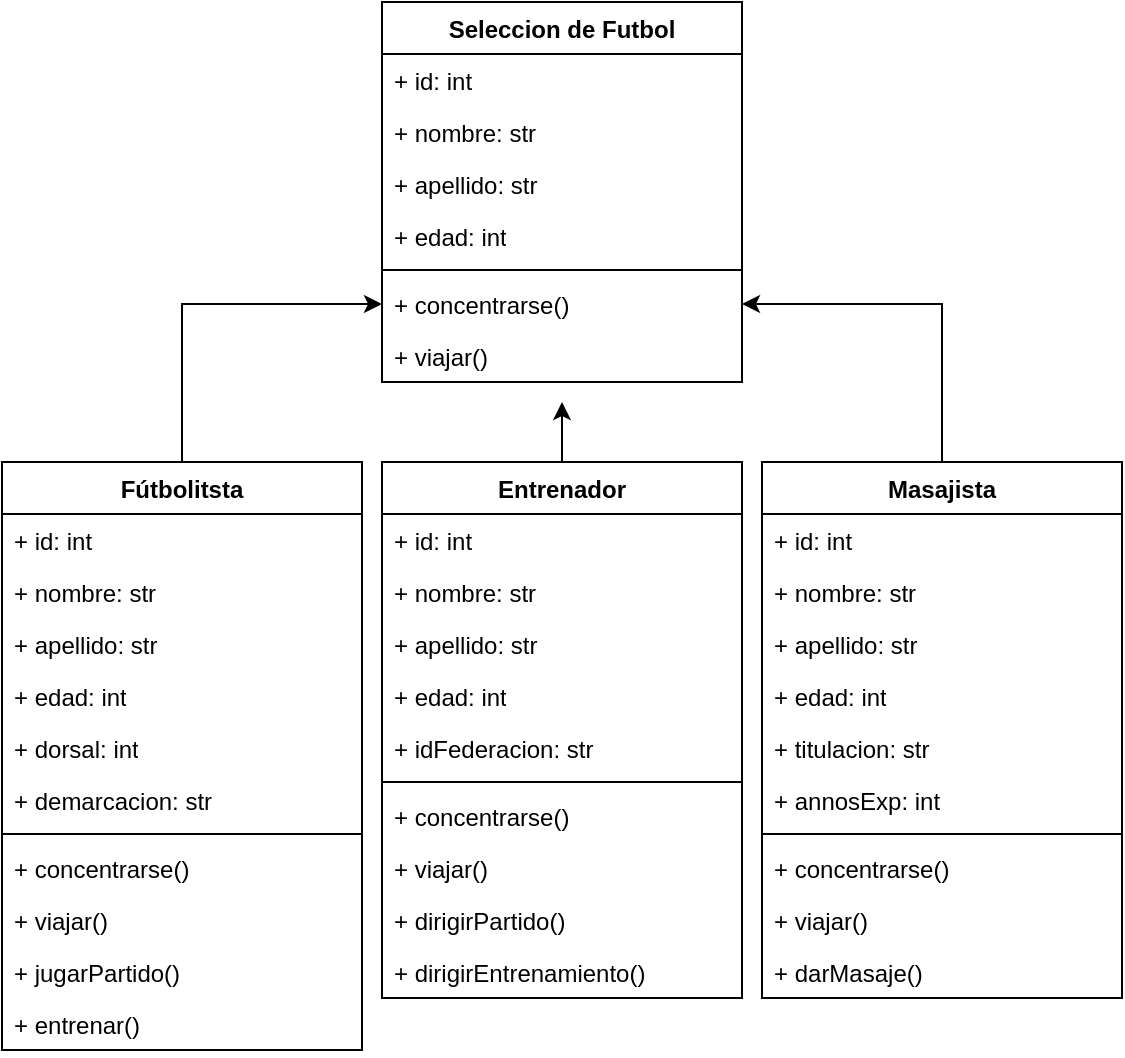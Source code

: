 <mxfile version="21.3.2" type="device">
  <diagram id="C5RBs43oDa-KdzZeNtuy" name="Page-1">
    <mxGraphModel dx="690" dy="344" grid="1" gridSize="10" guides="1" tooltips="1" connect="1" arrows="1" fold="1" page="1" pageScale="1" pageWidth="827" pageHeight="1169" math="0" shadow="0">
      <root>
        <mxCell id="WIyWlLk6GJQsqaUBKTNV-0" />
        <mxCell id="WIyWlLk6GJQsqaUBKTNV-1" parent="WIyWlLk6GJQsqaUBKTNV-0" />
        <mxCell id="_eZqMKPUtSYsdvv_0bU8-8" value="Seleccion de Futbol" style="swimlane;fontStyle=1;align=center;verticalAlign=top;childLayout=stackLayout;horizontal=1;startSize=26;horizontalStack=0;resizeParent=1;resizeParentMax=0;resizeLast=0;collapsible=1;marginBottom=0;whiteSpace=wrap;html=1;" vertex="1" parent="WIyWlLk6GJQsqaUBKTNV-1">
          <mxGeometry x="310" y="290" width="180" height="190" as="geometry">
            <mxRectangle x="310" y="290" width="100" height="30" as="alternateBounds" />
          </mxGeometry>
        </mxCell>
        <mxCell id="_eZqMKPUtSYsdvv_0bU8-9" value="+ id: int" style="text;strokeColor=none;fillColor=none;align=left;verticalAlign=top;spacingLeft=4;spacingRight=4;overflow=hidden;rotatable=0;points=[[0,0.5],[1,0.5]];portConstraint=eastwest;whiteSpace=wrap;html=1;" vertex="1" parent="_eZqMKPUtSYsdvv_0bU8-8">
          <mxGeometry y="26" width="180" height="26" as="geometry" />
        </mxCell>
        <mxCell id="_eZqMKPUtSYsdvv_0bU8-14" value="+ nombre: str" style="text;strokeColor=none;fillColor=none;align=left;verticalAlign=top;spacingLeft=4;spacingRight=4;overflow=hidden;rotatable=0;points=[[0,0.5],[1,0.5]];portConstraint=eastwest;whiteSpace=wrap;html=1;" vertex="1" parent="_eZqMKPUtSYsdvv_0bU8-8">
          <mxGeometry y="52" width="180" height="26" as="geometry" />
        </mxCell>
        <mxCell id="_eZqMKPUtSYsdvv_0bU8-15" value="+ apellido: str" style="text;strokeColor=none;fillColor=none;align=left;verticalAlign=top;spacingLeft=4;spacingRight=4;overflow=hidden;rotatable=0;points=[[0,0.5],[1,0.5]];portConstraint=eastwest;whiteSpace=wrap;html=1;" vertex="1" parent="_eZqMKPUtSYsdvv_0bU8-8">
          <mxGeometry y="78" width="180" height="26" as="geometry" />
        </mxCell>
        <mxCell id="_eZqMKPUtSYsdvv_0bU8-16" value="+ edad: int" style="text;strokeColor=none;fillColor=none;align=left;verticalAlign=top;spacingLeft=4;spacingRight=4;overflow=hidden;rotatable=0;points=[[0,0.5],[1,0.5]];portConstraint=eastwest;whiteSpace=wrap;html=1;" vertex="1" parent="_eZqMKPUtSYsdvv_0bU8-8">
          <mxGeometry y="104" width="180" height="26" as="geometry" />
        </mxCell>
        <mxCell id="_eZqMKPUtSYsdvv_0bU8-10" value="" style="line;strokeWidth=1;fillColor=none;align=left;verticalAlign=middle;spacingTop=-1;spacingLeft=3;spacingRight=3;rotatable=0;labelPosition=right;points=[];portConstraint=eastwest;strokeColor=inherit;" vertex="1" parent="_eZqMKPUtSYsdvv_0bU8-8">
          <mxGeometry y="130" width="180" height="8" as="geometry" />
        </mxCell>
        <mxCell id="_eZqMKPUtSYsdvv_0bU8-11" value="+ concentrarse()" style="text;strokeColor=none;fillColor=none;align=left;verticalAlign=top;spacingLeft=4;spacingRight=4;overflow=hidden;rotatable=0;points=[[0,0.5],[1,0.5]];portConstraint=eastwest;whiteSpace=wrap;html=1;" vertex="1" parent="_eZqMKPUtSYsdvv_0bU8-8">
          <mxGeometry y="138" width="180" height="26" as="geometry" />
        </mxCell>
        <mxCell id="_eZqMKPUtSYsdvv_0bU8-20" value="+ viajar()" style="text;strokeColor=none;fillColor=none;align=left;verticalAlign=top;spacingLeft=4;spacingRight=4;overflow=hidden;rotatable=0;points=[[0,0.5],[1,0.5]];portConstraint=eastwest;whiteSpace=wrap;html=1;" vertex="1" parent="_eZqMKPUtSYsdvv_0bU8-8">
          <mxGeometry y="164" width="180" height="26" as="geometry" />
        </mxCell>
        <mxCell id="_eZqMKPUtSYsdvv_0bU8-68" style="edgeStyle=orthogonalEdgeStyle;rounded=0;orthogonalLoop=1;jettySize=auto;html=1;exitX=0.5;exitY=0;exitDx=0;exitDy=0;entryX=0;entryY=0.5;entryDx=0;entryDy=0;" edge="1" parent="WIyWlLk6GJQsqaUBKTNV-1" source="_eZqMKPUtSYsdvv_0bU8-21" target="_eZqMKPUtSYsdvv_0bU8-11">
          <mxGeometry relative="1" as="geometry" />
        </mxCell>
        <mxCell id="_eZqMKPUtSYsdvv_0bU8-21" value="Fútbolitsta" style="swimlane;fontStyle=1;align=center;verticalAlign=top;childLayout=stackLayout;horizontal=1;startSize=26;horizontalStack=0;resizeParent=1;resizeParentMax=0;resizeLast=0;collapsible=1;marginBottom=0;whiteSpace=wrap;html=1;" vertex="1" parent="WIyWlLk6GJQsqaUBKTNV-1">
          <mxGeometry x="120" y="520" width="180" height="294" as="geometry">
            <mxRectangle x="310" y="290" width="100" height="30" as="alternateBounds" />
          </mxGeometry>
        </mxCell>
        <mxCell id="_eZqMKPUtSYsdvv_0bU8-22" value="+ id: int" style="text;strokeColor=none;fillColor=none;align=left;verticalAlign=top;spacingLeft=4;spacingRight=4;overflow=hidden;rotatable=0;points=[[0,0.5],[1,0.5]];portConstraint=eastwest;whiteSpace=wrap;html=1;" vertex="1" parent="_eZqMKPUtSYsdvv_0bU8-21">
          <mxGeometry y="26" width="180" height="26" as="geometry" />
        </mxCell>
        <mxCell id="_eZqMKPUtSYsdvv_0bU8-23" value="+ nombre: str" style="text;strokeColor=none;fillColor=none;align=left;verticalAlign=top;spacingLeft=4;spacingRight=4;overflow=hidden;rotatable=0;points=[[0,0.5],[1,0.5]];portConstraint=eastwest;whiteSpace=wrap;html=1;" vertex="1" parent="_eZqMKPUtSYsdvv_0bU8-21">
          <mxGeometry y="52" width="180" height="26" as="geometry" />
        </mxCell>
        <mxCell id="_eZqMKPUtSYsdvv_0bU8-24" value="+ apellido: str" style="text;strokeColor=none;fillColor=none;align=left;verticalAlign=top;spacingLeft=4;spacingRight=4;overflow=hidden;rotatable=0;points=[[0,0.5],[1,0.5]];portConstraint=eastwest;whiteSpace=wrap;html=1;" vertex="1" parent="_eZqMKPUtSYsdvv_0bU8-21">
          <mxGeometry y="78" width="180" height="26" as="geometry" />
        </mxCell>
        <mxCell id="_eZqMKPUtSYsdvv_0bU8-25" value="+ edad: int" style="text;strokeColor=none;fillColor=none;align=left;verticalAlign=top;spacingLeft=4;spacingRight=4;overflow=hidden;rotatable=0;points=[[0,0.5],[1,0.5]];portConstraint=eastwest;whiteSpace=wrap;html=1;" vertex="1" parent="_eZqMKPUtSYsdvv_0bU8-21">
          <mxGeometry y="104" width="180" height="26" as="geometry" />
        </mxCell>
        <mxCell id="_eZqMKPUtSYsdvv_0bU8-37" value="+ dorsal: int" style="text;strokeColor=none;fillColor=none;align=left;verticalAlign=top;spacingLeft=4;spacingRight=4;overflow=hidden;rotatable=0;points=[[0,0.5],[1,0.5]];portConstraint=eastwest;whiteSpace=wrap;html=1;" vertex="1" parent="_eZqMKPUtSYsdvv_0bU8-21">
          <mxGeometry y="130" width="180" height="26" as="geometry" />
        </mxCell>
        <mxCell id="_eZqMKPUtSYsdvv_0bU8-38" value="+ demarcacion: str" style="text;strokeColor=none;fillColor=none;align=left;verticalAlign=top;spacingLeft=4;spacingRight=4;overflow=hidden;rotatable=0;points=[[0,0.5],[1,0.5]];portConstraint=eastwest;whiteSpace=wrap;html=1;" vertex="1" parent="_eZqMKPUtSYsdvv_0bU8-21">
          <mxGeometry y="156" width="180" height="26" as="geometry" />
        </mxCell>
        <mxCell id="_eZqMKPUtSYsdvv_0bU8-26" value="" style="line;strokeWidth=1;fillColor=none;align=left;verticalAlign=middle;spacingTop=-1;spacingLeft=3;spacingRight=3;rotatable=0;labelPosition=right;points=[];portConstraint=eastwest;strokeColor=inherit;" vertex="1" parent="_eZqMKPUtSYsdvv_0bU8-21">
          <mxGeometry y="182" width="180" height="8" as="geometry" />
        </mxCell>
        <mxCell id="_eZqMKPUtSYsdvv_0bU8-27" value="+ concentrarse()" style="text;strokeColor=none;fillColor=none;align=left;verticalAlign=top;spacingLeft=4;spacingRight=4;overflow=hidden;rotatable=0;points=[[0,0.5],[1,0.5]];portConstraint=eastwest;whiteSpace=wrap;html=1;" vertex="1" parent="_eZqMKPUtSYsdvv_0bU8-21">
          <mxGeometry y="190" width="180" height="26" as="geometry" />
        </mxCell>
        <mxCell id="_eZqMKPUtSYsdvv_0bU8-28" value="+ viajar()" style="text;strokeColor=none;fillColor=none;align=left;verticalAlign=top;spacingLeft=4;spacingRight=4;overflow=hidden;rotatable=0;points=[[0,0.5],[1,0.5]];portConstraint=eastwest;whiteSpace=wrap;html=1;" vertex="1" parent="_eZqMKPUtSYsdvv_0bU8-21">
          <mxGeometry y="216" width="180" height="26" as="geometry" />
        </mxCell>
        <mxCell id="_eZqMKPUtSYsdvv_0bU8-39" value="+ jugarPartido()" style="text;strokeColor=none;fillColor=none;align=left;verticalAlign=top;spacingLeft=4;spacingRight=4;overflow=hidden;rotatable=0;points=[[0,0.5],[1,0.5]];portConstraint=eastwest;whiteSpace=wrap;html=1;" vertex="1" parent="_eZqMKPUtSYsdvv_0bU8-21">
          <mxGeometry y="242" width="180" height="26" as="geometry" />
        </mxCell>
        <mxCell id="_eZqMKPUtSYsdvv_0bU8-40" value="+ entrenar()" style="text;strokeColor=none;fillColor=none;align=left;verticalAlign=top;spacingLeft=4;spacingRight=4;overflow=hidden;rotatable=0;points=[[0,0.5],[1,0.5]];portConstraint=eastwest;whiteSpace=wrap;html=1;" vertex="1" parent="_eZqMKPUtSYsdvv_0bU8-21">
          <mxGeometry y="268" width="180" height="26" as="geometry" />
        </mxCell>
        <mxCell id="_eZqMKPUtSYsdvv_0bU8-78" style="edgeStyle=orthogonalEdgeStyle;rounded=0;orthogonalLoop=1;jettySize=auto;html=1;" edge="1" parent="WIyWlLk6GJQsqaUBKTNV-1" source="_eZqMKPUtSYsdvv_0bU8-41">
          <mxGeometry relative="1" as="geometry">
            <mxPoint x="400" y="490" as="targetPoint" />
          </mxGeometry>
        </mxCell>
        <mxCell id="_eZqMKPUtSYsdvv_0bU8-41" value="Entrenador" style="swimlane;fontStyle=1;align=center;verticalAlign=top;childLayout=stackLayout;horizontal=1;startSize=26;horizontalStack=0;resizeParent=1;resizeParentMax=0;resizeLast=0;collapsible=1;marginBottom=0;whiteSpace=wrap;html=1;" vertex="1" parent="WIyWlLk6GJQsqaUBKTNV-1">
          <mxGeometry x="310" y="520" width="180" height="268" as="geometry">
            <mxRectangle x="310" y="290" width="100" height="30" as="alternateBounds" />
          </mxGeometry>
        </mxCell>
        <mxCell id="_eZqMKPUtSYsdvv_0bU8-42" value="+ id: int" style="text;strokeColor=none;fillColor=none;align=left;verticalAlign=top;spacingLeft=4;spacingRight=4;overflow=hidden;rotatable=0;points=[[0,0.5],[1,0.5]];portConstraint=eastwest;whiteSpace=wrap;html=1;" vertex="1" parent="_eZqMKPUtSYsdvv_0bU8-41">
          <mxGeometry y="26" width="180" height="26" as="geometry" />
        </mxCell>
        <mxCell id="_eZqMKPUtSYsdvv_0bU8-43" value="+ nombre: str" style="text;strokeColor=none;fillColor=none;align=left;verticalAlign=top;spacingLeft=4;spacingRight=4;overflow=hidden;rotatable=0;points=[[0,0.5],[1,0.5]];portConstraint=eastwest;whiteSpace=wrap;html=1;" vertex="1" parent="_eZqMKPUtSYsdvv_0bU8-41">
          <mxGeometry y="52" width="180" height="26" as="geometry" />
        </mxCell>
        <mxCell id="_eZqMKPUtSYsdvv_0bU8-44" value="+ apellido: str" style="text;strokeColor=none;fillColor=none;align=left;verticalAlign=top;spacingLeft=4;spacingRight=4;overflow=hidden;rotatable=0;points=[[0,0.5],[1,0.5]];portConstraint=eastwest;whiteSpace=wrap;html=1;" vertex="1" parent="_eZqMKPUtSYsdvv_0bU8-41">
          <mxGeometry y="78" width="180" height="26" as="geometry" />
        </mxCell>
        <mxCell id="_eZqMKPUtSYsdvv_0bU8-45" value="+ edad: int" style="text;strokeColor=none;fillColor=none;align=left;verticalAlign=top;spacingLeft=4;spacingRight=4;overflow=hidden;rotatable=0;points=[[0,0.5],[1,0.5]];portConstraint=eastwest;whiteSpace=wrap;html=1;" vertex="1" parent="_eZqMKPUtSYsdvv_0bU8-41">
          <mxGeometry y="104" width="180" height="26" as="geometry" />
        </mxCell>
        <mxCell id="_eZqMKPUtSYsdvv_0bU8-46" value="+ idFederacion: str" style="text;strokeColor=none;fillColor=none;align=left;verticalAlign=top;spacingLeft=4;spacingRight=4;overflow=hidden;rotatable=0;points=[[0,0.5],[1,0.5]];portConstraint=eastwest;whiteSpace=wrap;html=1;" vertex="1" parent="_eZqMKPUtSYsdvv_0bU8-41">
          <mxGeometry y="130" width="180" height="26" as="geometry" />
        </mxCell>
        <mxCell id="_eZqMKPUtSYsdvv_0bU8-48" value="" style="line;strokeWidth=1;fillColor=none;align=left;verticalAlign=middle;spacingTop=-1;spacingLeft=3;spacingRight=3;rotatable=0;labelPosition=right;points=[];portConstraint=eastwest;strokeColor=inherit;" vertex="1" parent="_eZqMKPUtSYsdvv_0bU8-41">
          <mxGeometry y="156" width="180" height="8" as="geometry" />
        </mxCell>
        <mxCell id="_eZqMKPUtSYsdvv_0bU8-49" value="+ concentrarse()" style="text;strokeColor=none;fillColor=none;align=left;verticalAlign=top;spacingLeft=4;spacingRight=4;overflow=hidden;rotatable=0;points=[[0,0.5],[1,0.5]];portConstraint=eastwest;whiteSpace=wrap;html=1;" vertex="1" parent="_eZqMKPUtSYsdvv_0bU8-41">
          <mxGeometry y="164" width="180" height="26" as="geometry" />
        </mxCell>
        <mxCell id="_eZqMKPUtSYsdvv_0bU8-50" value="+ viajar()" style="text;strokeColor=none;fillColor=none;align=left;verticalAlign=top;spacingLeft=4;spacingRight=4;overflow=hidden;rotatable=0;points=[[0,0.5],[1,0.5]];portConstraint=eastwest;whiteSpace=wrap;html=1;" vertex="1" parent="_eZqMKPUtSYsdvv_0bU8-41">
          <mxGeometry y="190" width="180" height="26" as="geometry" />
        </mxCell>
        <mxCell id="_eZqMKPUtSYsdvv_0bU8-51" value="+ dirigirPartido()" style="text;strokeColor=none;fillColor=none;align=left;verticalAlign=top;spacingLeft=4;spacingRight=4;overflow=hidden;rotatable=0;points=[[0,0.5],[1,0.5]];portConstraint=eastwest;whiteSpace=wrap;html=1;" vertex="1" parent="_eZqMKPUtSYsdvv_0bU8-41">
          <mxGeometry y="216" width="180" height="26" as="geometry" />
        </mxCell>
        <mxCell id="_eZqMKPUtSYsdvv_0bU8-52" value="+ dirigirEntrenamiento()" style="text;strokeColor=none;fillColor=none;align=left;verticalAlign=top;spacingLeft=4;spacingRight=4;overflow=hidden;rotatable=0;points=[[0,0.5],[1,0.5]];portConstraint=eastwest;whiteSpace=wrap;html=1;" vertex="1" parent="_eZqMKPUtSYsdvv_0bU8-41">
          <mxGeometry y="242" width="180" height="26" as="geometry" />
        </mxCell>
        <mxCell id="_eZqMKPUtSYsdvv_0bU8-70" style="edgeStyle=orthogonalEdgeStyle;rounded=0;orthogonalLoop=1;jettySize=auto;html=1;exitX=0.5;exitY=0;exitDx=0;exitDy=0;entryX=1;entryY=0.5;entryDx=0;entryDy=0;" edge="1" parent="WIyWlLk6GJQsqaUBKTNV-1" source="_eZqMKPUtSYsdvv_0bU8-53" target="_eZqMKPUtSYsdvv_0bU8-11">
          <mxGeometry relative="1" as="geometry" />
        </mxCell>
        <mxCell id="_eZqMKPUtSYsdvv_0bU8-53" value="Masajista" style="swimlane;fontStyle=1;align=center;verticalAlign=top;childLayout=stackLayout;horizontal=1;startSize=26;horizontalStack=0;resizeParent=1;resizeParentMax=0;resizeLast=0;collapsible=1;marginBottom=0;whiteSpace=wrap;html=1;" vertex="1" parent="WIyWlLk6GJQsqaUBKTNV-1">
          <mxGeometry x="500" y="520" width="180" height="268" as="geometry">
            <mxRectangle x="310" y="290" width="100" height="30" as="alternateBounds" />
          </mxGeometry>
        </mxCell>
        <mxCell id="_eZqMKPUtSYsdvv_0bU8-54" value="+ id: int" style="text;strokeColor=none;fillColor=none;align=left;verticalAlign=top;spacingLeft=4;spacingRight=4;overflow=hidden;rotatable=0;points=[[0,0.5],[1,0.5]];portConstraint=eastwest;whiteSpace=wrap;html=1;" vertex="1" parent="_eZqMKPUtSYsdvv_0bU8-53">
          <mxGeometry y="26" width="180" height="26" as="geometry" />
        </mxCell>
        <mxCell id="_eZqMKPUtSYsdvv_0bU8-55" value="+ nombre: str" style="text;strokeColor=none;fillColor=none;align=left;verticalAlign=top;spacingLeft=4;spacingRight=4;overflow=hidden;rotatable=0;points=[[0,0.5],[1,0.5]];portConstraint=eastwest;whiteSpace=wrap;html=1;" vertex="1" parent="_eZqMKPUtSYsdvv_0bU8-53">
          <mxGeometry y="52" width="180" height="26" as="geometry" />
        </mxCell>
        <mxCell id="_eZqMKPUtSYsdvv_0bU8-56" value="+ apellido: str" style="text;strokeColor=none;fillColor=none;align=left;verticalAlign=top;spacingLeft=4;spacingRight=4;overflow=hidden;rotatable=0;points=[[0,0.5],[1,0.5]];portConstraint=eastwest;whiteSpace=wrap;html=1;" vertex="1" parent="_eZqMKPUtSYsdvv_0bU8-53">
          <mxGeometry y="78" width="180" height="26" as="geometry" />
        </mxCell>
        <mxCell id="_eZqMKPUtSYsdvv_0bU8-57" value="+ edad: int" style="text;strokeColor=none;fillColor=none;align=left;verticalAlign=top;spacingLeft=4;spacingRight=4;overflow=hidden;rotatable=0;points=[[0,0.5],[1,0.5]];portConstraint=eastwest;whiteSpace=wrap;html=1;" vertex="1" parent="_eZqMKPUtSYsdvv_0bU8-53">
          <mxGeometry y="104" width="180" height="26" as="geometry" />
        </mxCell>
        <mxCell id="_eZqMKPUtSYsdvv_0bU8-58" value="+ titulacion: str" style="text;strokeColor=none;fillColor=none;align=left;verticalAlign=top;spacingLeft=4;spacingRight=4;overflow=hidden;rotatable=0;points=[[0,0.5],[1,0.5]];portConstraint=eastwest;whiteSpace=wrap;html=1;" vertex="1" parent="_eZqMKPUtSYsdvv_0bU8-53">
          <mxGeometry y="130" width="180" height="26" as="geometry" />
        </mxCell>
        <mxCell id="_eZqMKPUtSYsdvv_0bU8-59" value="+ annosExp: int" style="text;strokeColor=none;fillColor=none;align=left;verticalAlign=top;spacingLeft=4;spacingRight=4;overflow=hidden;rotatable=0;points=[[0,0.5],[1,0.5]];portConstraint=eastwest;whiteSpace=wrap;html=1;" vertex="1" parent="_eZqMKPUtSYsdvv_0bU8-53">
          <mxGeometry y="156" width="180" height="26" as="geometry" />
        </mxCell>
        <mxCell id="_eZqMKPUtSYsdvv_0bU8-60" value="" style="line;strokeWidth=1;fillColor=none;align=left;verticalAlign=middle;spacingTop=-1;spacingLeft=3;spacingRight=3;rotatable=0;labelPosition=right;points=[];portConstraint=eastwest;strokeColor=inherit;" vertex="1" parent="_eZqMKPUtSYsdvv_0bU8-53">
          <mxGeometry y="182" width="180" height="8" as="geometry" />
        </mxCell>
        <mxCell id="_eZqMKPUtSYsdvv_0bU8-61" value="+ concentrarse()" style="text;strokeColor=none;fillColor=none;align=left;verticalAlign=top;spacingLeft=4;spacingRight=4;overflow=hidden;rotatable=0;points=[[0,0.5],[1,0.5]];portConstraint=eastwest;whiteSpace=wrap;html=1;" vertex="1" parent="_eZqMKPUtSYsdvv_0bU8-53">
          <mxGeometry y="190" width="180" height="26" as="geometry" />
        </mxCell>
        <mxCell id="_eZqMKPUtSYsdvv_0bU8-62" value="+ viajar()" style="text;strokeColor=none;fillColor=none;align=left;verticalAlign=top;spacingLeft=4;spacingRight=4;overflow=hidden;rotatable=0;points=[[0,0.5],[1,0.5]];portConstraint=eastwest;whiteSpace=wrap;html=1;" vertex="1" parent="_eZqMKPUtSYsdvv_0bU8-53">
          <mxGeometry y="216" width="180" height="26" as="geometry" />
        </mxCell>
        <mxCell id="_eZqMKPUtSYsdvv_0bU8-63" value="+ darMasaje()" style="text;strokeColor=none;fillColor=none;align=left;verticalAlign=top;spacingLeft=4;spacingRight=4;overflow=hidden;rotatable=0;points=[[0,0.5],[1,0.5]];portConstraint=eastwest;whiteSpace=wrap;html=1;" vertex="1" parent="_eZqMKPUtSYsdvv_0bU8-53">
          <mxGeometry y="242" width="180" height="26" as="geometry" />
        </mxCell>
      </root>
    </mxGraphModel>
  </diagram>
</mxfile>
